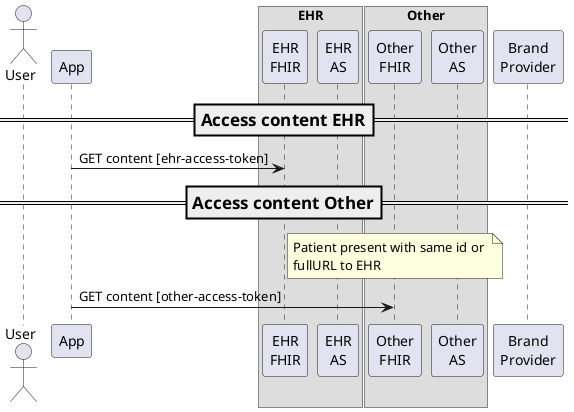 @startuml

actor User
participant "App" as App
box EHR
    participant  "EHR\nFHIR" as EhrFHIR
    participant  "EHR\nAS" as EhrAS
end box
box Other
    participant  "Other\nFHIR" as OtherFHIR
    participant  "Other\nAS" as OtherAS
end box
participant  "Brand\nProvider" as BrandProvider


=== Access content EHR ==
App -> EhrFHIR: GET content [ehr-access-token]

=== Access content Other ==
note over OtherFHIR
    Patient present with same id or 
    fullURL to EHR
end note
App -> OtherFHIR: GET content [other-access-token]

@enduml